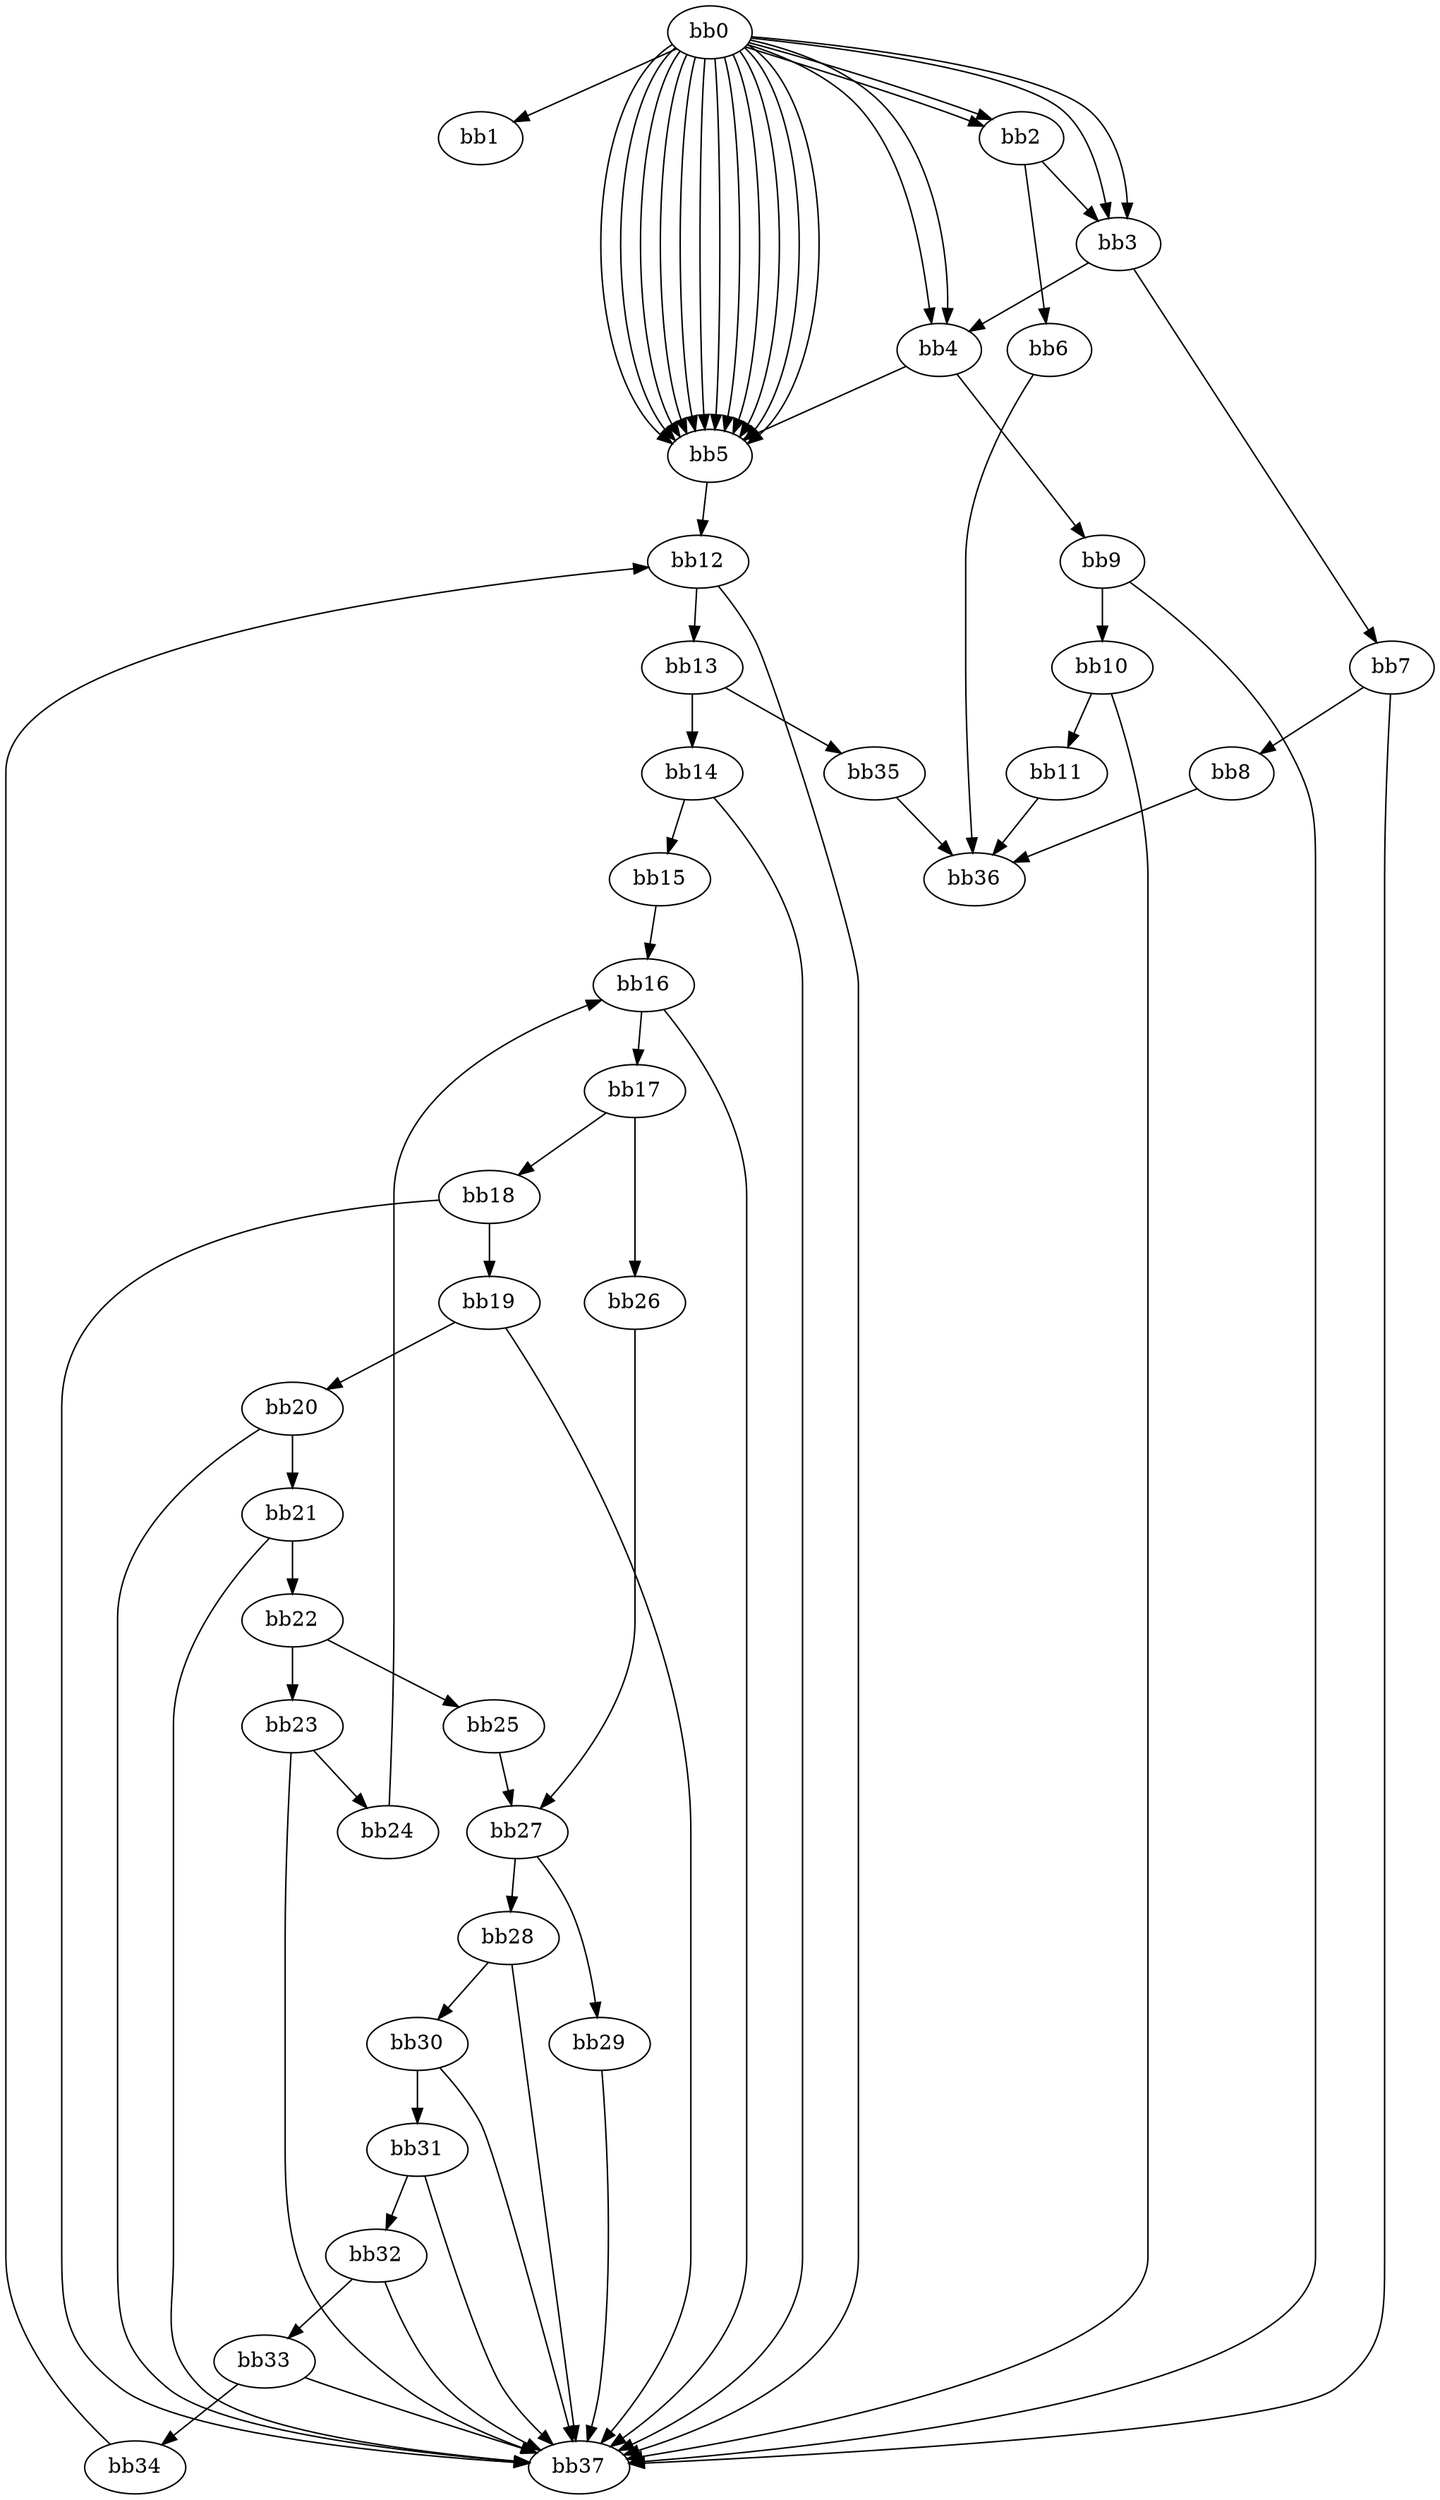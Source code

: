 digraph {
    0 [ label = "bb0\l" ]
    1 [ label = "bb1\l" ]
    2 [ label = "bb2\l" ]
    3 [ label = "bb3\l" ]
    4 [ label = "bb4\l" ]
    5 [ label = "bb5\l" ]
    6 [ label = "bb6\l" ]
    7 [ label = "bb7\l" ]
    8 [ label = "bb8\l" ]
    9 [ label = "bb9\l" ]
    10 [ label = "bb10\l" ]
    11 [ label = "bb11\l" ]
    12 [ label = "bb12\l" ]
    13 [ label = "bb13\l" ]
    14 [ label = "bb14\l" ]
    15 [ label = "bb15\l" ]
    16 [ label = "bb16\l" ]
    17 [ label = "bb17\l" ]
    18 [ label = "bb18\l" ]
    19 [ label = "bb19\l" ]
    20 [ label = "bb20\l" ]
    21 [ label = "bb21\l" ]
    22 [ label = "bb22\l" ]
    23 [ label = "bb23\l" ]
    24 [ label = "bb24\l" ]
    25 [ label = "bb25\l" ]
    26 [ label = "bb26\l" ]
    27 [ label = "bb27\l" ]
    28 [ label = "bb28\l" ]
    29 [ label = "bb29\l" ]
    30 [ label = "bb30\l" ]
    31 [ label = "bb31\l" ]
    32 [ label = "bb32\l" ]
    33 [ label = "bb33\l" ]
    34 [ label = "bb34\l" ]
    35 [ label = "bb35\l" ]
    36 [ label = "bb36\l" ]
    37 [ label = "bb37\l" ]
    0 -> 1 [ ]
    0 -> 2 [ ]
    0 -> 2 [ ]
    0 -> 3 [ ]
    0 -> 3 [ ]
    0 -> 4 [ ]
    0 -> 4 [ ]
    0 -> 5 [ ]
    0 -> 5 [ ]
    0 -> 5 [ ]
    0 -> 5 [ ]
    0 -> 5 [ ]
    0 -> 5 [ ]
    0 -> 5 [ ]
    0 -> 5 [ ]
    0 -> 5 [ ]
    0 -> 5 [ ]
    0 -> 5 [ ]
    0 -> 5 [ ]
    2 -> 3 [ ]
    2 -> 6 [ ]
    3 -> 4 [ ]
    3 -> 7 [ ]
    4 -> 5 [ ]
    4 -> 9 [ ]
    5 -> 12 [ ]
    6 -> 36 [ ]
    7 -> 8 [ ]
    7 -> 37 [ ]
    8 -> 36 [ ]
    9 -> 10 [ ]
    9 -> 37 [ ]
    10 -> 11 [ ]
    10 -> 37 [ ]
    11 -> 36 [ ]
    12 -> 13 [ ]
    12 -> 37 [ ]
    13 -> 14 [ ]
    13 -> 35 [ ]
    14 -> 15 [ ]
    14 -> 37 [ ]
    15 -> 16 [ ]
    16 -> 17 [ ]
    16 -> 37 [ ]
    17 -> 18 [ ]
    17 -> 26 [ ]
    18 -> 19 [ ]
    18 -> 37 [ ]
    19 -> 20 [ ]
    19 -> 37 [ ]
    20 -> 21 [ ]
    20 -> 37 [ ]
    21 -> 22 [ ]
    21 -> 37 [ ]
    22 -> 23 [ ]
    22 -> 25 [ ]
    23 -> 24 [ ]
    23 -> 37 [ ]
    24 -> 16 [ ]
    25 -> 27 [ ]
    26 -> 27 [ ]
    27 -> 28 [ ]
    27 -> 29 [ ]
    28 -> 30 [ ]
    28 -> 37 [ ]
    29 -> 37 [ ]
    30 -> 31 [ ]
    30 -> 37 [ ]
    31 -> 32 [ ]
    31 -> 37 [ ]
    32 -> 33 [ ]
    32 -> 37 [ ]
    33 -> 34 [ ]
    33 -> 37 [ ]
    34 -> 12 [ ]
    35 -> 36 [ ]
}

